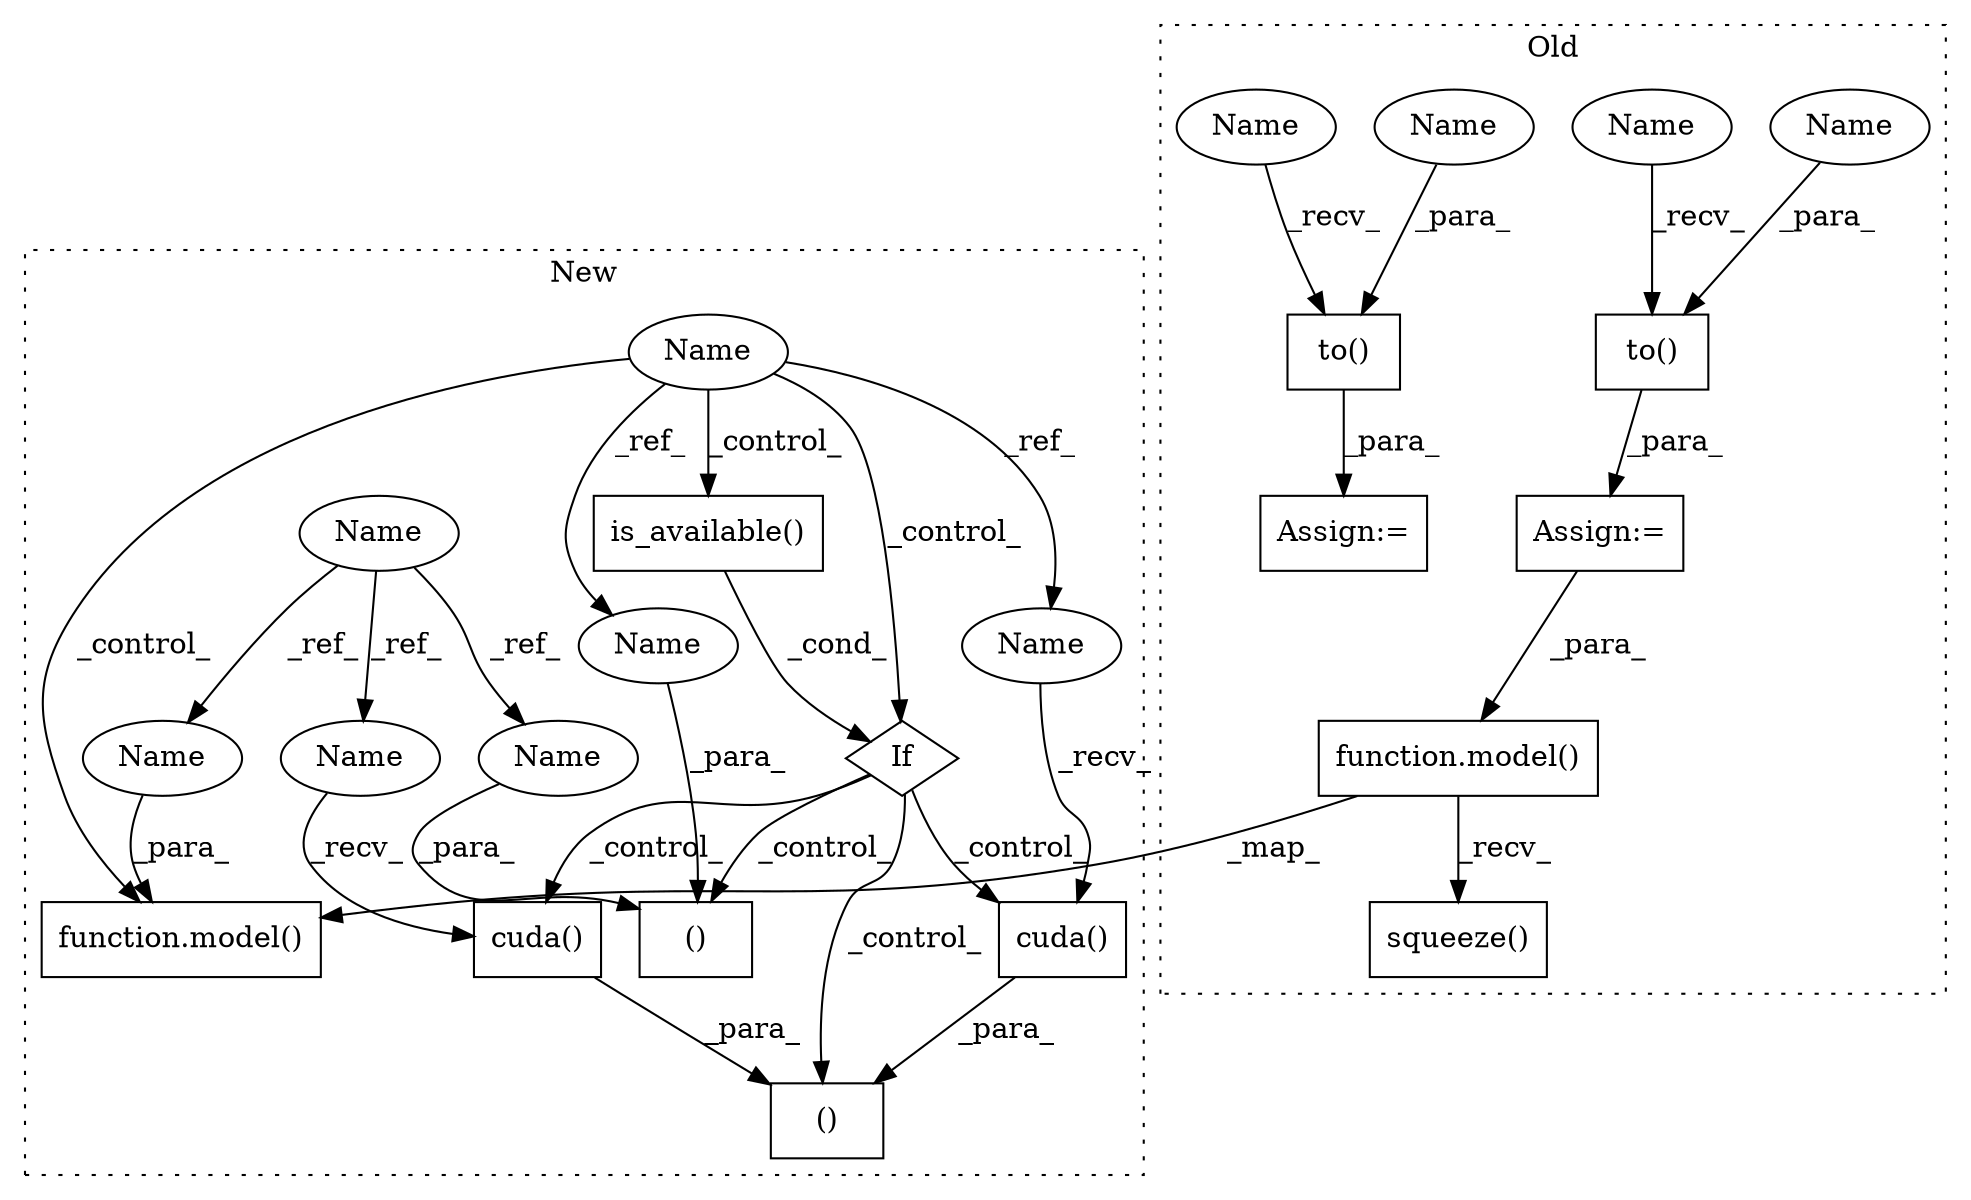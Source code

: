 digraph G {
subgraph cluster0 {
1 [label="squeeze()" a="75" s="6713" l="45" shape="box"];
3 [label="Assign:=" a="68" s="6558" l="3" shape="box"];
7 [label="function.model()" a="75" s="6713,6747" l="6,1" shape="box"];
10 [label="to()" a="75" s="6561,6582" l="15,1" shape="box"];
12 [label="to()" a="75" s="6670,6686" l="10,1" shape="box"];
14 [label="Assign:=" a="68" s="6667" l="3" shape="box"];
21 [label="Name" a="87" s="6680" l="6" shape="ellipse"];
22 [label="Name" a="87" s="6576" l="6" shape="ellipse"];
23 [label="Name" a="87" s="6561" l="11" shape="ellipse"];
24 [label="Name" a="87" s="6670" l="6" shape="ellipse"];
label = "Old";
style="dotted";
}
subgraph cluster1 {
2 [label="cuda()" a="75" s="4273" l="13" shape="box"];
4 [label="If" a="96" s="4140" l="3" shape="diamond"];
5 [label="Name" a="87" s="4094" l="6" shape="ellipse"];
6 [label="()" a="54" s="4201" l="25" shape="box"];
8 [label="function.model()" a="75" s="4312,4346" l="6,1" shape="box"];
9 [label="()" a="54" s="4247" l="39" shape="box"];
11 [label="Name" a="87" s="4064" l="11" shape="ellipse"];
13 [label="is_available()" a="75" s="4143" l="25" shape="box"];
15 [label="cuda()" a="75" s="4229" l="18" shape="box"];
16 [label="Name" a="87" s="4220" l="6" shape="ellipse"];
17 [label="Name" a="87" s="4273" l="6" shape="ellipse"];
18 [label="Name" a="87" s="4318" l="11" shape="ellipse"];
19 [label="Name" a="87" s="4229" l="11" shape="ellipse"];
20 [label="Name" a="87" s="4190" l="11" shape="ellipse"];
label = "New";
style="dotted";
}
2 -> 9 [label="_para_"];
3 -> 7 [label="_para_"];
4 -> 9 [label="_control_"];
4 -> 15 [label="_control_"];
4 -> 2 [label="_control_"];
4 -> 6 [label="_control_"];
5 -> 4 [label="_control_"];
5 -> 16 [label="_ref_"];
5 -> 8 [label="_control_"];
5 -> 17 [label="_ref_"];
5 -> 13 [label="_control_"];
7 -> 8 [label="_map_"];
7 -> 1 [label="_recv_"];
10 -> 3 [label="_para_"];
11 -> 18 [label="_ref_"];
11 -> 19 [label="_ref_"];
11 -> 20 [label="_ref_"];
12 -> 14 [label="_para_"];
13 -> 4 [label="_cond_"];
15 -> 9 [label="_para_"];
16 -> 6 [label="_para_"];
17 -> 2 [label="_recv_"];
18 -> 8 [label="_para_"];
19 -> 15 [label="_recv_"];
20 -> 6 [label="_para_"];
21 -> 12 [label="_para_"];
22 -> 10 [label="_para_"];
23 -> 10 [label="_recv_"];
24 -> 12 [label="_recv_"];
}